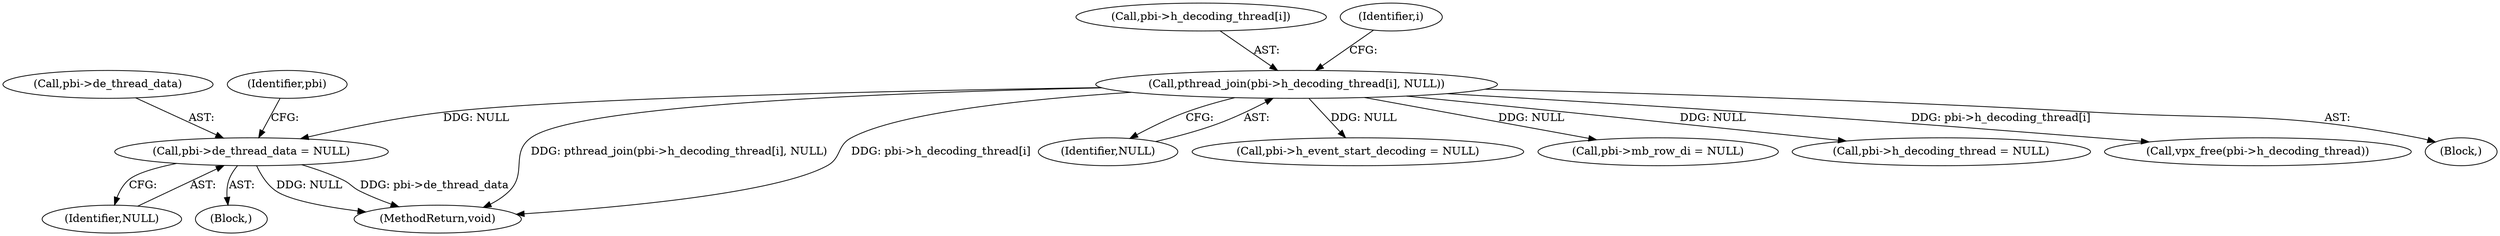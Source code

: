 digraph "0_Android_6886e8e0a9db2dbad723dc37a548233e004b33bc_2@API" {
"1000197" [label="(Call,pbi->de_thread_data = NULL)"];
"1000135" [label="(Call,pthread_join(pbi->h_decoding_thread[i], NULL))"];
"1000141" [label="(Identifier,NULL)"];
"1000198" [label="(Call,pbi->de_thread_data)"];
"1000135" [label="(Call,pthread_join(pbi->h_decoding_thread[i], NULL))"];
"1000201" [label="(Identifier,NULL)"];
"1000179" [label="(Call,pbi->h_event_start_decoding = NULL)"];
"1000188" [label="(Call,pbi->mb_row_di = NULL)"];
"1000197" [label="(Call,pbi->de_thread_data = NULL)"];
"1000109" [label="(Block,)"];
"1000170" [label="(Call,pbi->h_decoding_thread = NULL)"];
"1000166" [label="(Call,vpx_free(pbi->h_decoding_thread))"];
"1000136" [label="(Call,pbi->h_decoding_thread[i])"];
"1000126" [label="(Identifier,i)"];
"1000127" [label="(Block,)"];
"1000209" [label="(MethodReturn,void)"];
"1000203" [label="(Identifier,pbi)"];
"1000197" -> "1000109"  [label="AST: "];
"1000197" -> "1000201"  [label="CFG: "];
"1000198" -> "1000197"  [label="AST: "];
"1000201" -> "1000197"  [label="AST: "];
"1000203" -> "1000197"  [label="CFG: "];
"1000197" -> "1000209"  [label="DDG: NULL"];
"1000197" -> "1000209"  [label="DDG: pbi->de_thread_data"];
"1000135" -> "1000197"  [label="DDG: NULL"];
"1000135" -> "1000127"  [label="AST: "];
"1000135" -> "1000141"  [label="CFG: "];
"1000136" -> "1000135"  [label="AST: "];
"1000141" -> "1000135"  [label="AST: "];
"1000126" -> "1000135"  [label="CFG: "];
"1000135" -> "1000209"  [label="DDG: pthread_join(pbi->h_decoding_thread[i], NULL)"];
"1000135" -> "1000209"  [label="DDG: pbi->h_decoding_thread[i]"];
"1000135" -> "1000166"  [label="DDG: pbi->h_decoding_thread[i]"];
"1000135" -> "1000170"  [label="DDG: NULL"];
"1000135" -> "1000179"  [label="DDG: NULL"];
"1000135" -> "1000188"  [label="DDG: NULL"];
}
